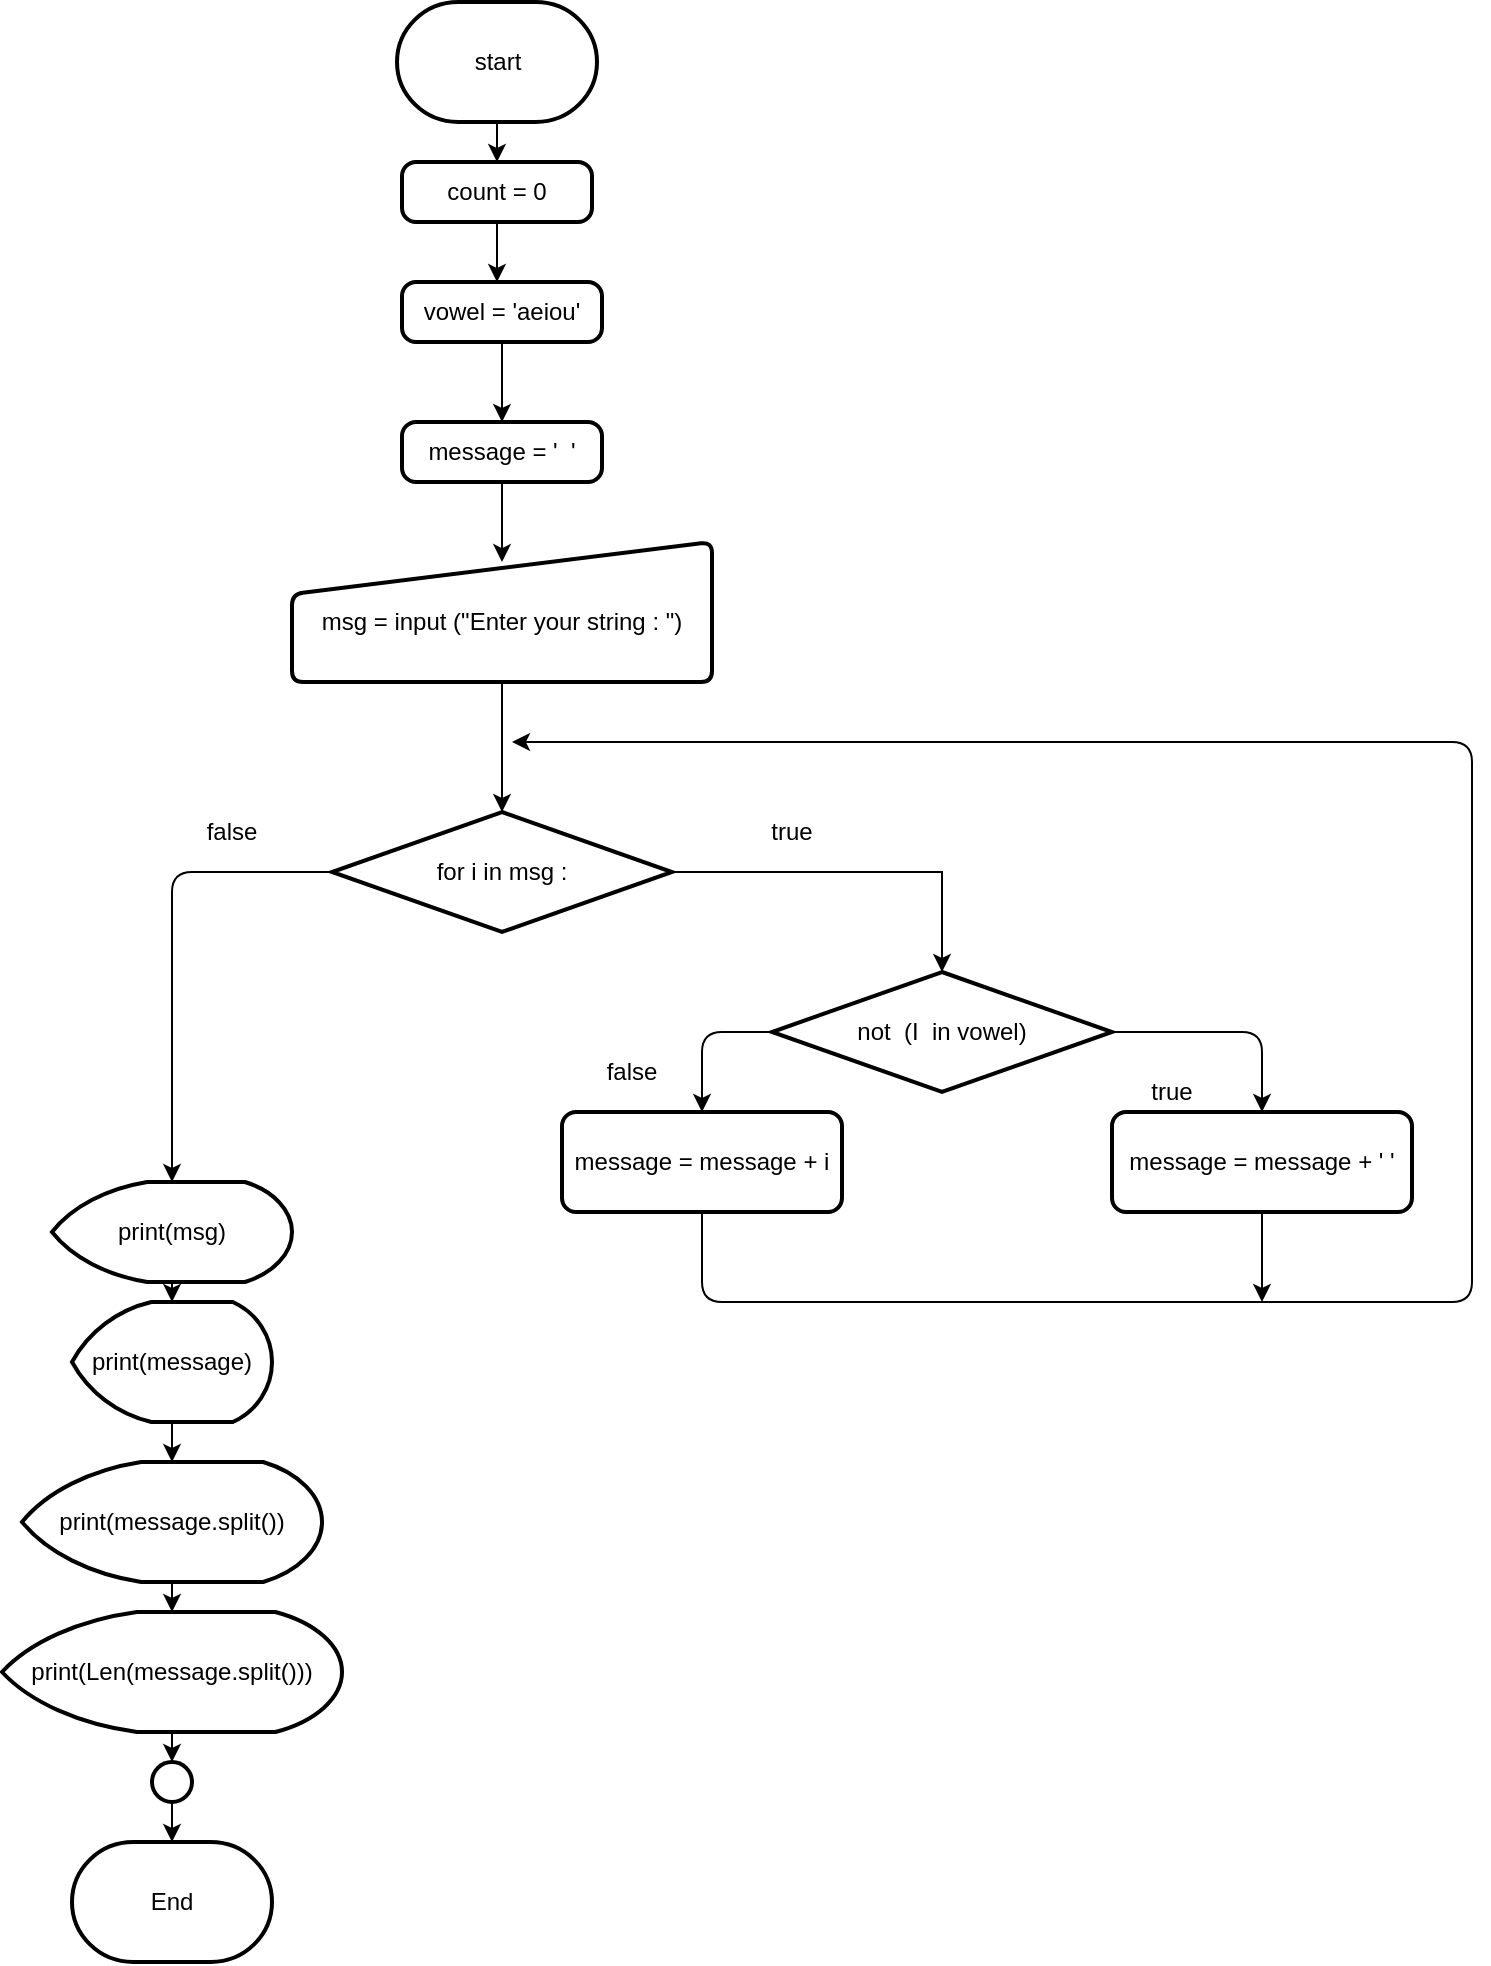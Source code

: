 <mxfile version="11.1.2" type="github"><diagram id="dlXiZkj5E6MD1mqsNG5X" name="Page-1"><mxGraphModel dx="1699" dy="993" grid="1" gridSize="10" guides="1" tooltips="1" connect="1" arrows="1" fold="1" page="1" pageScale="1" pageWidth="850" pageHeight="1100" math="0" shadow="0"><root><mxCell id="0"/><mxCell id="1" parent="0"/><mxCell id="kgX2d4n1nbiZclBBiS5X-1" value="start" style="strokeWidth=2;html=1;shape=mxgraph.flowchart.terminator;whiteSpace=wrap;" vertex="1" parent="1"><mxGeometry x="272.5" y="20" width="100" height="60" as="geometry"/></mxCell><mxCell id="kgX2d4n1nbiZclBBiS5X-17" style="edgeStyle=orthogonalEdgeStyle;rounded=0;orthogonalLoop=1;jettySize=auto;html=1;" edge="1" parent="1" source="kgX2d4n1nbiZclBBiS5X-2"><mxGeometry relative="1" as="geometry"><mxPoint x="322.5" y="160" as="targetPoint"/></mxGeometry></mxCell><mxCell id="kgX2d4n1nbiZclBBiS5X-2" value="count = 0&lt;br&gt;" style="rounded=1;whiteSpace=wrap;html=1;absoluteArcSize=1;arcSize=14;strokeWidth=2;" vertex="1" parent="1"><mxGeometry x="275" y="100" width="95" height="30" as="geometry"/></mxCell><mxCell id="kgX2d4n1nbiZclBBiS5X-19" style="edgeStyle=orthogonalEdgeStyle;rounded=0;orthogonalLoop=1;jettySize=auto;html=1;exitX=0.5;exitY=1;exitDx=0;exitDy=0;entryX=0.5;entryY=0;entryDx=0;entryDy=0;" edge="1" parent="1" source="kgX2d4n1nbiZclBBiS5X-4" target="kgX2d4n1nbiZclBBiS5X-5"><mxGeometry relative="1" as="geometry"/></mxCell><mxCell id="kgX2d4n1nbiZclBBiS5X-4" value="vowel = 'aeiou'" style="rounded=1;whiteSpace=wrap;html=1;absoluteArcSize=1;arcSize=14;strokeWidth=2;" vertex="1" parent="1"><mxGeometry x="275" y="160" width="100" height="30" as="geometry"/></mxCell><mxCell id="kgX2d4n1nbiZclBBiS5X-20" style="edgeStyle=orthogonalEdgeStyle;rounded=0;orthogonalLoop=1;jettySize=auto;html=1;entryX=0.5;entryY=0.143;entryDx=0;entryDy=0;entryPerimeter=0;" edge="1" parent="1" source="kgX2d4n1nbiZclBBiS5X-5" target="kgX2d4n1nbiZclBBiS5X-6"><mxGeometry relative="1" as="geometry"/></mxCell><mxCell id="kgX2d4n1nbiZclBBiS5X-5" value="message = ' &amp;nbsp;'" style="rounded=1;whiteSpace=wrap;html=1;absoluteArcSize=1;arcSize=14;strokeWidth=2;" vertex="1" parent="1"><mxGeometry x="275" y="230" width="100" height="30" as="geometry"/></mxCell><mxCell id="kgX2d4n1nbiZclBBiS5X-23" style="edgeStyle=orthogonalEdgeStyle;rounded=0;orthogonalLoop=1;jettySize=auto;html=1;exitX=0.5;exitY=1;exitDx=0;exitDy=0;entryX=0.5;entryY=0;entryDx=0;entryDy=0;entryPerimeter=0;" edge="1" parent="1" source="kgX2d4n1nbiZclBBiS5X-6" target="kgX2d4n1nbiZclBBiS5X-9"><mxGeometry relative="1" as="geometry"/></mxCell><mxCell id="kgX2d4n1nbiZclBBiS5X-6" value="" style="verticalLabelPosition=bottom;verticalAlign=top;html=1;strokeWidth=2;shape=manualInput;whiteSpace=wrap;rounded=1;size=26;arcSize=11;" vertex="1" parent="1"><mxGeometry x="220" y="290" width="210" height="70" as="geometry"/></mxCell><mxCell id="kgX2d4n1nbiZclBBiS5X-8" value="msg = input (&quot;Enter your string : &quot;)" style="text;html=1;strokeColor=none;fillColor=none;align=center;verticalAlign=middle;whiteSpace=wrap;rounded=0;" vertex="1" parent="1"><mxGeometry x="230" y="310" width="190" height="40" as="geometry"/></mxCell><mxCell id="kgX2d4n1nbiZclBBiS5X-24" style="edgeStyle=orthogonalEdgeStyle;rounded=0;orthogonalLoop=1;jettySize=auto;html=1;exitX=1;exitY=0.5;exitDx=0;exitDy=0;exitPerimeter=0;entryX=0.5;entryY=0;entryDx=0;entryDy=0;entryPerimeter=0;" edge="1" parent="1" source="kgX2d4n1nbiZclBBiS5X-9" target="kgX2d4n1nbiZclBBiS5X-10"><mxGeometry relative="1" as="geometry"/></mxCell><mxCell id="kgX2d4n1nbiZclBBiS5X-9" value="for i in msg :" style="strokeWidth=2;html=1;shape=mxgraph.flowchart.decision;whiteSpace=wrap;" vertex="1" parent="1"><mxGeometry x="240" y="425" width="170" height="60" as="geometry"/></mxCell><mxCell id="kgX2d4n1nbiZclBBiS5X-10" value="not &amp;nbsp;(I &amp;nbsp;in vowel)" style="strokeWidth=2;html=1;shape=mxgraph.flowchart.decision;whiteSpace=wrap;" vertex="1" parent="1"><mxGeometry x="460" y="505" width="170" height="60" as="geometry"/></mxCell><mxCell id="kgX2d4n1nbiZclBBiS5X-39" style="edgeStyle=orthogonalEdgeStyle;rounded=0;orthogonalLoop=1;jettySize=auto;html=1;exitX=0.5;exitY=1;exitDx=0;exitDy=0;" edge="1" parent="1" source="kgX2d4n1nbiZclBBiS5X-11"><mxGeometry relative="1" as="geometry"><mxPoint x="705" y="670" as="targetPoint"/></mxGeometry></mxCell><mxCell id="kgX2d4n1nbiZclBBiS5X-11" value="message = message + ' '" style="rounded=1;whiteSpace=wrap;html=1;absoluteArcSize=1;arcSize=14;strokeWidth=2;" vertex="1" parent="1"><mxGeometry x="630" y="575" width="150" height="50" as="geometry"/></mxCell><mxCell id="kgX2d4n1nbiZclBBiS5X-12" value="message = message + i" style="rounded=1;whiteSpace=wrap;html=1;absoluteArcSize=1;arcSize=14;strokeWidth=2;" vertex="1" parent="1"><mxGeometry x="355" y="575" width="140" height="50" as="geometry"/></mxCell><mxCell id="kgX2d4n1nbiZclBBiS5X-13" value="true" style="text;html=1;strokeColor=none;fillColor=none;align=center;verticalAlign=middle;whiteSpace=wrap;rounded=0;" vertex="1" parent="1"><mxGeometry x="640" y="555" width="40" height="20" as="geometry"/></mxCell><mxCell id="kgX2d4n1nbiZclBBiS5X-14" value="false" style="text;html=1;strokeColor=none;fillColor=none;align=center;verticalAlign=middle;whiteSpace=wrap;rounded=0;" vertex="1" parent="1"><mxGeometry x="370" y="545" width="40" height="20" as="geometry"/></mxCell><mxCell id="kgX2d4n1nbiZclBBiS5X-15" value="" style="endArrow=classic;html=1;entryX=0.5;entryY=0;entryDx=0;entryDy=0;" edge="1" parent="1" source="kgX2d4n1nbiZclBBiS5X-1" target="kgX2d4n1nbiZclBBiS5X-2"><mxGeometry width="50" height="50" relative="1" as="geometry"><mxPoint x="220" y="660" as="sourcePoint"/><mxPoint x="270" y="610" as="targetPoint"/></mxGeometry></mxCell><mxCell id="kgX2d4n1nbiZclBBiS5X-28" value="" style="endArrow=classic;html=1;exitX=0;exitY=0.5;exitDx=0;exitDy=0;exitPerimeter=0;entryX=0.5;entryY=0;entryDx=0;entryDy=0;" edge="1" parent="1" source="kgX2d4n1nbiZclBBiS5X-10" target="kgX2d4n1nbiZclBBiS5X-12"><mxGeometry width="50" height="50" relative="1" as="geometry"><mxPoint x="230" y="695" as="sourcePoint"/><mxPoint x="280" y="645" as="targetPoint"/><Array as="points"><mxPoint x="425" y="535"/></Array></mxGeometry></mxCell><mxCell id="kgX2d4n1nbiZclBBiS5X-29" value="" style="endArrow=classic;html=1;exitX=1;exitY=0.5;exitDx=0;exitDy=0;exitPerimeter=0;entryX=0.5;entryY=0;entryDx=0;entryDy=0;" edge="1" parent="1" source="kgX2d4n1nbiZclBBiS5X-10" target="kgX2d4n1nbiZclBBiS5X-11"><mxGeometry width="50" height="50" relative="1" as="geometry"><mxPoint x="230" y="695" as="sourcePoint"/><mxPoint x="280" y="645" as="targetPoint"/><Array as="points"><mxPoint x="705" y="535"/></Array></mxGeometry></mxCell><mxCell id="kgX2d4n1nbiZclBBiS5X-30" value="true" style="text;html=1;strokeColor=none;fillColor=none;align=center;verticalAlign=middle;whiteSpace=wrap;rounded=0;" vertex="1" parent="1"><mxGeometry x="450" y="425" width="40" height="20" as="geometry"/></mxCell><mxCell id="kgX2d4n1nbiZclBBiS5X-31" value="" style="endArrow=classic;html=1;exitX=0;exitY=0.5;exitDx=0;exitDy=0;exitPerimeter=0;entryX=0.5;entryY=0;entryDx=0;entryDy=0;entryPerimeter=0;" edge="1" parent="1" source="kgX2d4n1nbiZclBBiS5X-9" target="kgX2d4n1nbiZclBBiS5X-40"><mxGeometry width="50" height="50" relative="1" as="geometry"><mxPoint x="220" y="695" as="sourcePoint"/><mxPoint x="160" y="695" as="targetPoint"/><Array as="points"><mxPoint x="160" y="455"/></Array></mxGeometry></mxCell><mxCell id="kgX2d4n1nbiZclBBiS5X-32" value="false" style="text;html=1;strokeColor=none;fillColor=none;align=center;verticalAlign=middle;whiteSpace=wrap;rounded=0;" vertex="1" parent="1"><mxGeometry x="170" y="425" width="40" height="20" as="geometry"/></mxCell><mxCell id="kgX2d4n1nbiZclBBiS5X-37" value="" style="endArrow=classic;html=1;exitX=0.5;exitY=1;exitDx=0;exitDy=0;" edge="1" parent="1" source="kgX2d4n1nbiZclBBiS5X-12"><mxGeometry width="50" height="50" relative="1" as="geometry"><mxPoint x="130" y="830" as="sourcePoint"/><mxPoint x="330" y="390" as="targetPoint"/><Array as="points"><mxPoint x="425" y="670"/><mxPoint x="810" y="670"/><mxPoint x="810" y="390"/></Array></mxGeometry></mxCell><mxCell id="kgX2d4n1nbiZclBBiS5X-40" value="print(msg)" style="strokeWidth=2;html=1;shape=mxgraph.flowchart.display;whiteSpace=wrap;" vertex="1" parent="1"><mxGeometry x="100" y="610" width="120" height="50" as="geometry"/></mxCell><mxCell id="kgX2d4n1nbiZclBBiS5X-41" value="" style="verticalLabelPosition=bottom;verticalAlign=top;html=1;strokeWidth=2;shape=mxgraph.flowchart.on-page_reference;" vertex="1" parent="1"><mxGeometry x="150" y="900" width="20" height="20" as="geometry"/></mxCell><mxCell id="kgX2d4n1nbiZclBBiS5X-42" value="End" style="strokeWidth=2;html=1;shape=mxgraph.flowchart.terminator;whiteSpace=wrap;" vertex="1" parent="1"><mxGeometry x="110" y="940" width="100" height="60" as="geometry"/></mxCell><mxCell id="kgX2d4n1nbiZclBBiS5X-44" value="" style="endArrow=classic;html=1;exitX=0.5;exitY=1;exitDx=0;exitDy=0;exitPerimeter=0;entryX=0.5;entryY=0;entryDx=0;entryDy=0;entryPerimeter=0;" edge="1" parent="1" source="kgX2d4n1nbiZclBBiS5X-41" target="kgX2d4n1nbiZclBBiS5X-42"><mxGeometry width="50" height="50" relative="1" as="geometry"><mxPoint x="30" y="1040" as="sourcePoint"/><mxPoint x="80" y="990" as="targetPoint"/></mxGeometry></mxCell><mxCell id="kgX2d4n1nbiZclBBiS5X-45" value="print(message)" style="strokeWidth=2;html=1;shape=mxgraph.flowchart.display;whiteSpace=wrap;" vertex="1" parent="1"><mxGeometry x="110" y="670" width="100" height="60" as="geometry"/></mxCell><mxCell id="kgX2d4n1nbiZclBBiS5X-46" value="print(message.split())" style="strokeWidth=2;html=1;shape=mxgraph.flowchart.display;whiteSpace=wrap;" vertex="1" parent="1"><mxGeometry x="85" y="750" width="150" height="60" as="geometry"/></mxCell><mxCell id="kgX2d4n1nbiZclBBiS5X-47" value="print(Len(message.split()))" style="strokeWidth=2;html=1;shape=mxgraph.flowchart.display;whiteSpace=wrap;" vertex="1" parent="1"><mxGeometry x="75" y="825" width="170" height="60" as="geometry"/></mxCell><mxCell id="kgX2d4n1nbiZclBBiS5X-48" value="" style="endArrow=classic;html=1;exitX=0.5;exitY=1;exitDx=0;exitDy=0;exitPerimeter=0;" edge="1" parent="1" source="kgX2d4n1nbiZclBBiS5X-40"><mxGeometry width="50" height="50" relative="1" as="geometry"><mxPoint x="70" y="1070" as="sourcePoint"/><mxPoint x="160" y="670" as="targetPoint"/></mxGeometry></mxCell><mxCell id="kgX2d4n1nbiZclBBiS5X-49" value="" style="endArrow=classic;html=1;exitX=0.5;exitY=1;exitDx=0;exitDy=0;exitPerimeter=0;entryX=0.5;entryY=0;entryDx=0;entryDy=0;entryPerimeter=0;" edge="1" parent="1" source="kgX2d4n1nbiZclBBiS5X-45" target="kgX2d4n1nbiZclBBiS5X-46"><mxGeometry width="50" height="50" relative="1" as="geometry"><mxPoint x="70" y="1070" as="sourcePoint"/><mxPoint x="120" y="1020" as="targetPoint"/></mxGeometry></mxCell><mxCell id="kgX2d4n1nbiZclBBiS5X-50" value="" style="endArrow=classic;html=1;exitX=0.5;exitY=1;exitDx=0;exitDy=0;exitPerimeter=0;" edge="1" parent="1" source="kgX2d4n1nbiZclBBiS5X-46" target="kgX2d4n1nbiZclBBiS5X-47"><mxGeometry width="50" height="50" relative="1" as="geometry"><mxPoint x="70" y="1070" as="sourcePoint"/><mxPoint x="120" y="1020" as="targetPoint"/></mxGeometry></mxCell><mxCell id="kgX2d4n1nbiZclBBiS5X-51" value="" style="endArrow=classic;html=1;exitX=0.5;exitY=1;exitDx=0;exitDy=0;exitPerimeter=0;" edge="1" parent="1" source="kgX2d4n1nbiZclBBiS5X-47"><mxGeometry width="50" height="50" relative="1" as="geometry"><mxPoint x="70" y="1070" as="sourcePoint"/><mxPoint x="160" y="900" as="targetPoint"/></mxGeometry></mxCell></root></mxGraphModel></diagram></mxfile>